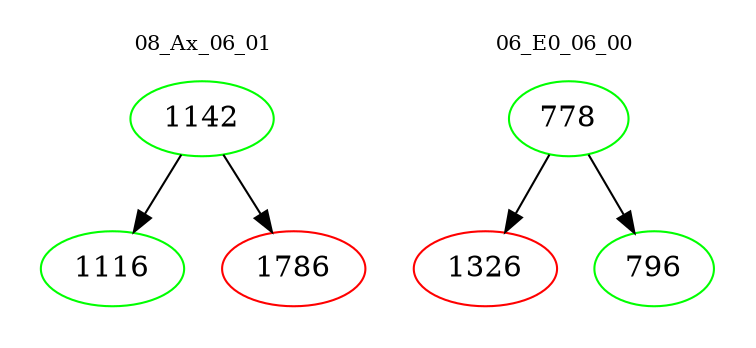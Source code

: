 digraph{
subgraph cluster_0 {
color = white
label = "08_Ax_06_01";
fontsize=10;
T0_1142 [label="1142", color="green"]
T0_1142 -> T0_1116 [color="black"]
T0_1116 [label="1116", color="green"]
T0_1142 -> T0_1786 [color="black"]
T0_1786 [label="1786", color="red"]
}
subgraph cluster_1 {
color = white
label = "06_E0_06_00";
fontsize=10;
T1_778 [label="778", color="green"]
T1_778 -> T1_1326 [color="black"]
T1_1326 [label="1326", color="red"]
T1_778 -> T1_796 [color="black"]
T1_796 [label="796", color="green"]
}
}
